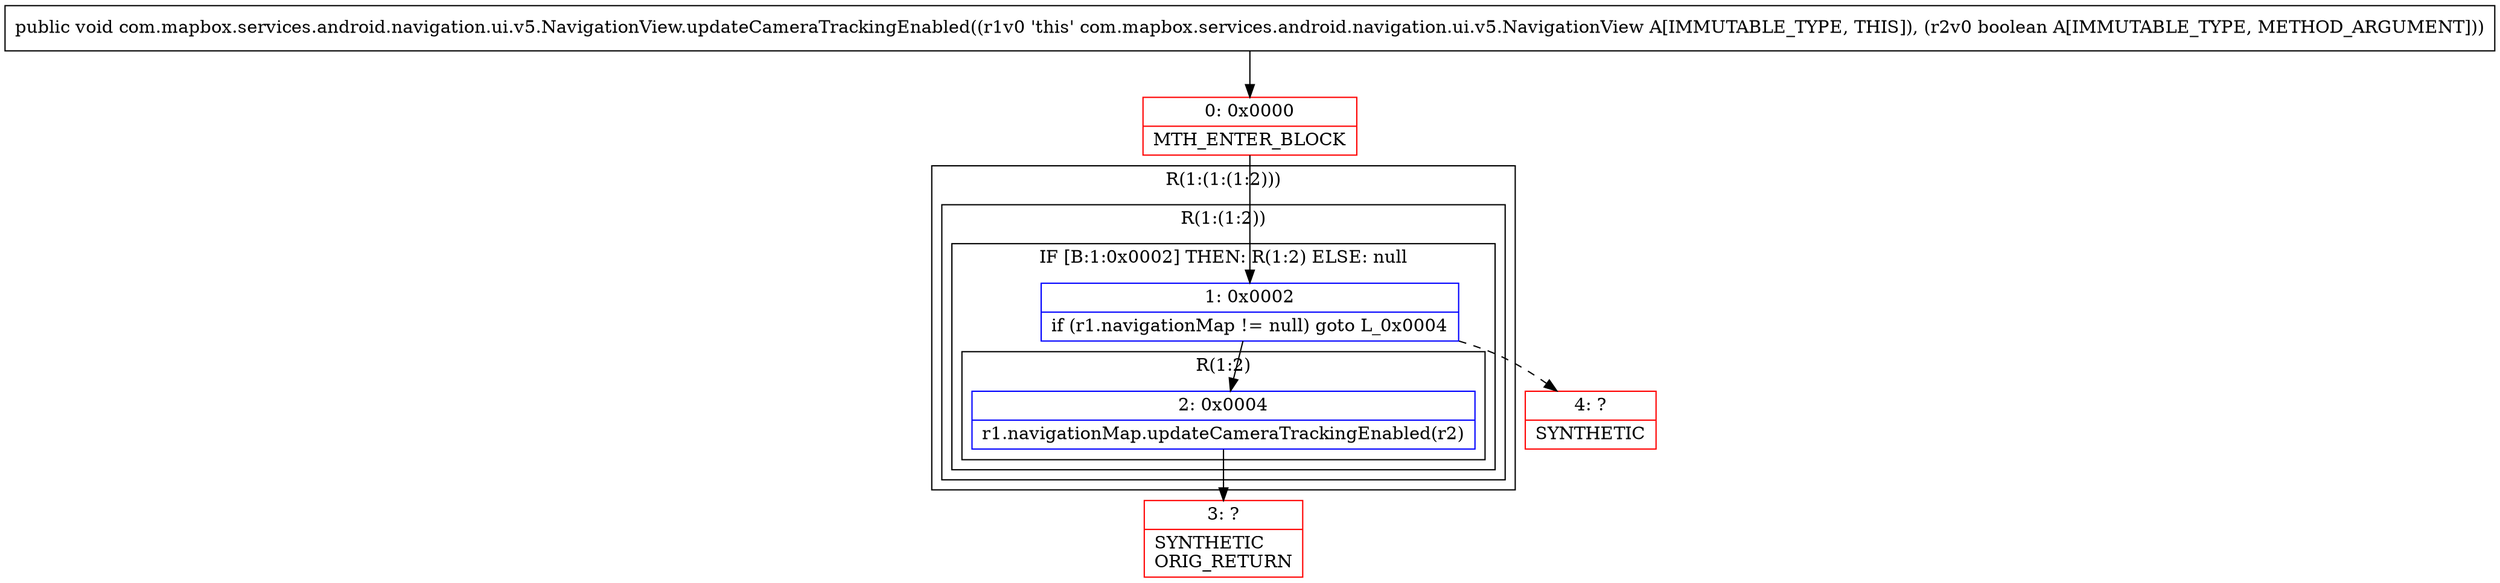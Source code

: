 digraph "CFG forcom.mapbox.services.android.navigation.ui.v5.NavigationView.updateCameraTrackingEnabled(Z)V" {
subgraph cluster_Region_247393420 {
label = "R(1:(1:(1:2)))";
node [shape=record,color=blue];
subgraph cluster_Region_1991675006 {
label = "R(1:(1:2))";
node [shape=record,color=blue];
subgraph cluster_IfRegion_317432704 {
label = "IF [B:1:0x0002] THEN: R(1:2) ELSE: null";
node [shape=record,color=blue];
Node_1 [shape=record,label="{1\:\ 0x0002|if (r1.navigationMap != null) goto L_0x0004\l}"];
subgraph cluster_Region_1215909717 {
label = "R(1:2)";
node [shape=record,color=blue];
Node_2 [shape=record,label="{2\:\ 0x0004|r1.navigationMap.updateCameraTrackingEnabled(r2)\l}"];
}
}
}
}
Node_0 [shape=record,color=red,label="{0\:\ 0x0000|MTH_ENTER_BLOCK\l}"];
Node_3 [shape=record,color=red,label="{3\:\ ?|SYNTHETIC\lORIG_RETURN\l}"];
Node_4 [shape=record,color=red,label="{4\:\ ?|SYNTHETIC\l}"];
MethodNode[shape=record,label="{public void com.mapbox.services.android.navigation.ui.v5.NavigationView.updateCameraTrackingEnabled((r1v0 'this' com.mapbox.services.android.navigation.ui.v5.NavigationView A[IMMUTABLE_TYPE, THIS]), (r2v0 boolean A[IMMUTABLE_TYPE, METHOD_ARGUMENT])) }"];
MethodNode -> Node_0;
Node_1 -> Node_2;
Node_1 -> Node_4[style=dashed];
Node_2 -> Node_3;
Node_0 -> Node_1;
}

